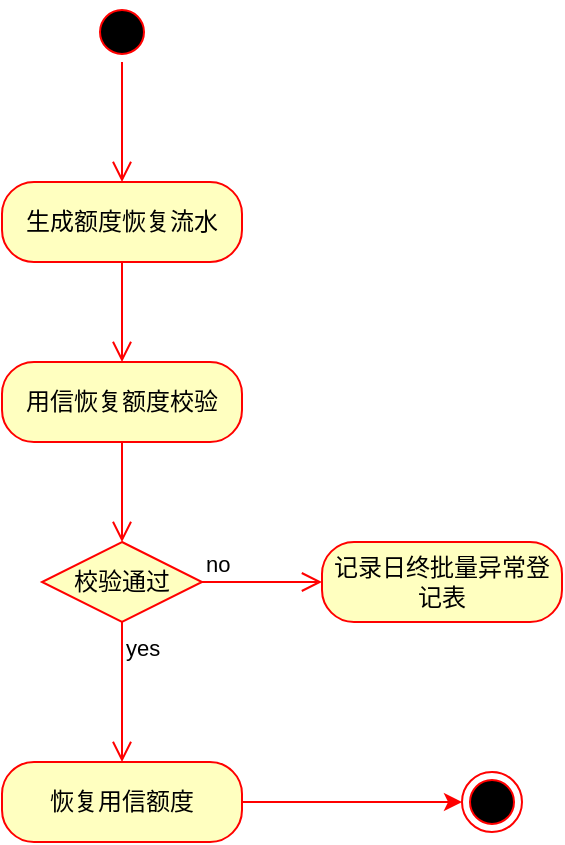 <mxfile version="13.8.8" type="github" pages="4">
  <diagram id="kgpKYQtTHZ0yAKxKKP6v" name="批量恢复合同额度">
    <mxGraphModel dx="1008" dy="539" grid="1" gridSize="10" guides="1" tooltips="1" connect="1" arrows="1" fold="1" page="1" pageScale="1" pageWidth="850" pageHeight="1100" math="0" shadow="0">
      <root>
        <mxCell id="0" />
        <mxCell id="1" parent="0" />
        <mxCell id="yRdWivfKs0KMSXjoEMQT-1" value="" style="ellipse;html=1;shape=startState;fillColor=#000000;strokeColor=#ff0000;" vertex="1" parent="1">
          <mxGeometry x="145" y="30" width="30" height="30" as="geometry" />
        </mxCell>
        <mxCell id="yRdWivfKs0KMSXjoEMQT-2" value="" style="edgeStyle=orthogonalEdgeStyle;html=1;verticalAlign=bottom;endArrow=open;endSize=8;strokeColor=#ff0000;" edge="1" source="yRdWivfKs0KMSXjoEMQT-1" parent="1">
          <mxGeometry relative="1" as="geometry">
            <mxPoint x="160" y="120" as="targetPoint" />
          </mxGeometry>
        </mxCell>
        <mxCell id="yRdWivfKs0KMSXjoEMQT-3" value="生成额度恢复流水" style="rounded=1;whiteSpace=wrap;html=1;arcSize=40;fontColor=#000000;fillColor=#ffffc0;strokeColor=#ff0000;" vertex="1" parent="1">
          <mxGeometry x="100" y="120" width="120" height="40" as="geometry" />
        </mxCell>
        <mxCell id="yRdWivfKs0KMSXjoEMQT-4" value="" style="edgeStyle=orthogonalEdgeStyle;html=1;verticalAlign=bottom;endArrow=open;endSize=8;strokeColor=#ff0000;entryX=0.5;entryY=0;entryDx=0;entryDy=0;" edge="1" source="yRdWivfKs0KMSXjoEMQT-3" parent="1" target="yRdWivfKs0KMSXjoEMQT-17">
          <mxGeometry relative="1" as="geometry">
            <mxPoint x="160" y="220" as="targetPoint" />
          </mxGeometry>
        </mxCell>
        <mxCell id="yRdWivfKs0KMSXjoEMQT-17" value="用信恢复额度校验" style="rounded=1;whiteSpace=wrap;html=1;arcSize=40;fontColor=#000000;fillColor=#ffffc0;strokeColor=#ff0000;" vertex="1" parent="1">
          <mxGeometry x="100" y="210" width="120" height="40" as="geometry" />
        </mxCell>
        <mxCell id="yRdWivfKs0KMSXjoEMQT-19" value="校验通过" style="rhombus;whiteSpace=wrap;html=1;fillColor=#ffffc0;strokeColor=#ff0000;" vertex="1" parent="1">
          <mxGeometry x="120" y="300" width="80" height="40" as="geometry" />
        </mxCell>
        <mxCell id="yRdWivfKs0KMSXjoEMQT-20" value="no" style="edgeStyle=orthogonalEdgeStyle;html=1;align=left;verticalAlign=bottom;endArrow=open;endSize=8;strokeColor=#ff0000;" edge="1" source="yRdWivfKs0KMSXjoEMQT-19" parent="1">
          <mxGeometry x="-1" relative="1" as="geometry">
            <mxPoint x="260" y="320" as="targetPoint" />
          </mxGeometry>
        </mxCell>
        <mxCell id="yRdWivfKs0KMSXjoEMQT-21" value="yes" style="edgeStyle=orthogonalEdgeStyle;html=1;align=left;verticalAlign=top;endArrow=open;endSize=8;strokeColor=#ff0000;entryX=0.5;entryY=0;entryDx=0;entryDy=0;" edge="1" source="yRdWivfKs0KMSXjoEMQT-19" parent="1" target="yRdWivfKs0KMSXjoEMQT-23">
          <mxGeometry x="-1" relative="1" as="geometry">
            <mxPoint x="160" y="475" as="targetPoint" />
            <Array as="points" />
          </mxGeometry>
        </mxCell>
        <mxCell id="yRdWivfKs0KMSXjoEMQT-22" value="" style="edgeStyle=orthogonalEdgeStyle;html=1;verticalAlign=bottom;endArrow=open;endSize=8;strokeColor=#ff0000;exitX=0.5;exitY=1;exitDx=0;exitDy=0;" edge="1" parent="1" source="yRdWivfKs0KMSXjoEMQT-17" target="yRdWivfKs0KMSXjoEMQT-19">
          <mxGeometry relative="1" as="geometry">
            <mxPoint x="170" y="220" as="targetPoint" />
            <mxPoint x="170" y="170" as="sourcePoint" />
            <Array as="points">
              <mxPoint x="160" y="300" />
              <mxPoint x="160" y="300" />
            </Array>
          </mxGeometry>
        </mxCell>
        <mxCell id="yRdWivfKs0KMSXjoEMQT-38" value="" style="edgeStyle=orthogonalEdgeStyle;rounded=0;orthogonalLoop=1;jettySize=auto;html=1;fillColor=#f8cecc;strokeColor=#FF0000;exitX=1;exitY=0.5;exitDx=0;exitDy=0;" edge="1" parent="1" source="yRdWivfKs0KMSXjoEMQT-23" target="yRdWivfKs0KMSXjoEMQT-37">
          <mxGeometry relative="1" as="geometry">
            <mxPoint x="220" y="495" as="sourcePoint" />
          </mxGeometry>
        </mxCell>
        <mxCell id="yRdWivfKs0KMSXjoEMQT-23" value="恢复用信额度" style="rounded=1;whiteSpace=wrap;html=1;arcSize=40;fontColor=#000000;fillColor=#ffffc0;strokeColor=#ff0000;" vertex="1" parent="1">
          <mxGeometry x="100" y="410" width="120" height="40" as="geometry" />
        </mxCell>
        <mxCell id="yRdWivfKs0KMSXjoEMQT-24" value="记录日终批量异常登记表" style="rounded=1;whiteSpace=wrap;html=1;arcSize=40;fontColor=#000000;fillColor=#ffffc0;strokeColor=#ff0000;" vertex="1" parent="1">
          <mxGeometry x="260" y="300" width="120" height="40" as="geometry" />
        </mxCell>
        <mxCell id="yRdWivfKs0KMSXjoEMQT-37" value="" style="ellipse;html=1;shape=endState;fillColor=#000000;strokeColor=#ff0000;" vertex="1" parent="1">
          <mxGeometry x="330" y="415" width="30" height="30" as="geometry" />
        </mxCell>
      </root>
    </mxGraphModel>
  </diagram>
  <diagram id="xyRmY5XvDVnbJrTCTuJs" name="批量恢复合同额度-生成额度恢复流水">
    <mxGraphModel dx="1008" dy="5220" grid="1" gridSize="10" guides="1" tooltips="1" connect="1" arrows="1" fold="1" page="1" pageScale="1" pageWidth="3300" pageHeight="4681" math="0" shadow="0">
      <root>
        <mxCell id="18LWOPk0EnLTKRg_73FT-0" />
        <mxCell id="18LWOPk0EnLTKRg_73FT-1" parent="18LWOPk0EnLTKRg_73FT-0" />
        <mxCell id="2n681JwMofqFJBINY2Oz-1" value="生成额度恢复流水" style="shape=umlFrame;whiteSpace=wrap;html=1;strokeColor=#FF0000;fillColor=#FFFFC0;" vertex="1" parent="18LWOPk0EnLTKRg_73FT-1">
          <mxGeometry x="150" y="-490" width="860" height="460" as="geometry" />
        </mxCell>
        <mxCell id="2n681JwMofqFJBINY2Oz-2" value="调度系统" style="shape=umlLifeline;participant=umlControl;perimeter=lifelinePerimeter;whiteSpace=wrap;html=1;container=1;collapsible=0;recursiveResize=0;verticalAlign=top;spacingTop=36;outlineConnect=0;strokeColor=#FF0000;fillColor=#FFFFC0;" vertex="1" parent="18LWOPk0EnLTKRg_73FT-1">
          <mxGeometry x="160" y="-380" width="40" height="350" as="geometry" />
        </mxCell>
        <mxCell id="2n681JwMofqFJBINY2Oz-3" value="还款流水表（核算子系统）&lt;br&gt;&lt;b&gt;:Table&lt;/b&gt;" style="shape=umlLifeline;perimeter=lifelinePerimeter;whiteSpace=wrap;html=1;container=1;collapsible=0;recursiveResize=0;outlineConnect=0;size=80;strokeColor=#FF0000;fillColor=#FFFFC0;align=center;" vertex="1" parent="18LWOPk0EnLTKRg_73FT-1">
          <mxGeometry x="360" y="-420" width="150" height="390" as="geometry" />
        </mxCell>
        <mxCell id="2n681JwMofqFJBINY2Oz-4" value="" style="html=1;points=[];perimeter=orthogonalPerimeter;strokeColor=#FF0000;" vertex="1" parent="2n681JwMofqFJBINY2Oz-3">
          <mxGeometry x="70" y="100" width="10" height="230" as="geometry" />
        </mxCell>
        <mxCell id="2n681JwMofqFJBINY2Oz-5" value="select①&lt;br&gt;查询批量日还款流水数据&lt;br&gt;过滤（剔除）以下数据：&lt;br&gt;①该批量日下已存在于额度&lt;br&gt;流水表中的 还款流水&lt;br&gt;&lt;font color=&quot;#ff0000&quot;&gt;②合同为循环额度？？&lt;/font&gt;" style="html=1;verticalAlign=bottom;startArrow=oval;endArrow=block;startSize=8;strokeColor=#FF0000;" edge="1" parent="18LWOPk0EnLTKRg_73FT-1" target="2n681JwMofqFJBINY2Oz-4">
          <mxGeometry x="-0.04" y="-52" relative="1" as="geometry">
            <mxPoint x="179.997" y="-292.0" as="sourcePoint" />
            <mxPoint x="365.33" y="-292.0" as="targetPoint" />
            <mxPoint as="offset" />
          </mxGeometry>
        </mxCell>
        <mxCell id="2n681JwMofqFJBINY2Oz-6" value="额度流水表（用信子系统）:&lt;b&gt;Table&lt;/b&gt;" style="shape=umlLifeline;perimeter=lifelinePerimeter;whiteSpace=wrap;html=1;container=1;collapsible=0;recursiveResize=0;outlineConnect=0;size=80;strokeColor=#FF0000;fillColor=#FFFFC0;" vertex="1" parent="18LWOPk0EnLTKRg_73FT-1">
          <mxGeometry x="600" y="-420" width="150" height="390" as="geometry" />
        </mxCell>
        <mxCell id="2n681JwMofqFJBINY2Oz-7" value="" style="html=1;points=[];perimeter=orthogonalPerimeter;strokeColor=#FF0000;" vertex="1" parent="2n681JwMofqFJBINY2Oz-6">
          <mxGeometry x="70" y="100" width="10" height="230" as="geometry" />
        </mxCell>
        <mxCell id="2n681JwMofqFJBINY2Oz-8" style="edgeStyle=orthogonalEdgeStyle;rounded=0;orthogonalLoop=1;jettySize=auto;html=1;strokeColor=#FF0000;exitX=1.264;exitY=0.18;exitDx=0;exitDy=0;exitPerimeter=0;entryX=-0.028;entryY=0.189;entryDx=0;entryDy=0;entryPerimeter=0;" edge="1" parent="18LWOPk0EnLTKRg_73FT-1" source="2n681JwMofqFJBINY2Oz-4" target="2n681JwMofqFJBINY2Oz-7">
          <mxGeometry relative="1" as="geometry">
            <Array as="points" />
            <mxPoint x="450" y="-278" as="sourcePoint" />
          </mxGeometry>
        </mxCell>
        <mxCell id="2n681JwMofqFJBINY2Oz-9" value="insert&lt;br&gt;根据 select① 查询到的&lt;br&gt;还款流水数据生成额度流水，&lt;br&gt;插入额度流水表中" style="edgeLabel;html=1;align=center;verticalAlign=middle;resizable=0;points=[];" vertex="1" connectable="0" parent="2n681JwMofqFJBINY2Oz-8">
          <mxGeometry x="-0.232" relative="1" as="geometry">
            <mxPoint x="29.03" y="8.59" as="offset" />
          </mxGeometry>
        </mxCell>
        <mxCell id="2n681JwMofqFJBINY2Oz-10" value="return" style="html=1;verticalAlign=bottom;endArrow=open;dashed=1;endSize=8;exitX=0;exitY=0.95;strokeColor=#FF0000;" edge="1" parent="18LWOPk0EnLTKRg_73FT-1">
          <mxGeometry relative="1" as="geometry">
            <mxPoint x="440" y="-130.0" as="targetPoint" />
            <mxPoint x="670.0" y="-130.0" as="sourcePoint" />
          </mxGeometry>
        </mxCell>
        <mxCell id="2n681JwMofqFJBINY2Oz-11" value="return" style="html=1;verticalAlign=bottom;endArrow=open;dashed=1;endSize=8;strokeColor=#FF0000;" edge="1" parent="18LWOPk0EnLTKRg_73FT-1" target="2n681JwMofqFJBINY2Oz-2">
          <mxGeometry relative="1" as="geometry">
            <mxPoint x="200" y="-170" as="targetPoint" />
            <mxPoint x="430" y="-110.0" as="sourcePoint" />
            <Array as="points">
              <mxPoint x="320" y="-110" />
            </Array>
          </mxGeometry>
        </mxCell>
        <mxCell id="2n681JwMofqFJBINY2Oz-12" value="额度流水表（用信子系统）&lt;span style=&quot;text-align: left&quot;&gt;&lt;br&gt;合同表（用信子系统）&lt;/span&gt;:&lt;b&gt;Table&lt;/b&gt;" style="shape=umlLifeline;perimeter=lifelinePerimeter;whiteSpace=wrap;html=1;container=1;collapsible=0;recursiveResize=0;outlineConnect=0;size=80;strokeColor=#FF0000;fillColor=#FFFFC0;" vertex="1" parent="18LWOPk0EnLTKRg_73FT-1">
          <mxGeometry x="830" y="-420" width="150" height="390" as="geometry" />
        </mxCell>
        <mxCell id="2n681JwMofqFJBINY2Oz-13" value="" style="html=1;points=[];perimeter=orthogonalPerimeter;strokeColor=#FF0000;" vertex="1" parent="2n681JwMofqFJBINY2Oz-12">
          <mxGeometry x="70" y="110" width="10" height="140" as="geometry" />
        </mxCell>
        <mxCell id="2n681JwMofqFJBINY2Oz-14" style="edgeStyle=orthogonalEdgeStyle;rounded=0;orthogonalLoop=1;jettySize=auto;html=1;strokeColor=#FF0000;exitX=1.264;exitY=0.18;exitDx=0;exitDy=0;exitPerimeter=0;entryX=-0.278;entryY=0.396;entryDx=0;entryDy=0;entryPerimeter=0;" edge="1" parent="18LWOPk0EnLTKRg_73FT-1" target="2n681JwMofqFJBINY2Oz-13">
          <mxGeometry relative="1" as="geometry">
            <Array as="points" />
            <mxPoint x="680" y="-252.1" as="sourcePoint" />
            <mxPoint x="907.08" y="-250.03" as="targetPoint" />
          </mxGeometry>
        </mxCell>
        <mxCell id="2n681JwMofqFJBINY2Oz-15" value="update&amp;nbsp;&lt;span style=&quot;font-size: 12px ; background-color: rgb(248 , 249 , 250)&quot;&gt;额度流水表&lt;/span&gt;&lt;br&gt;根据 合同号查询合同信息&lt;br&gt;补录至额度流水表中&lt;br&gt;&lt;font color=&quot;#ff0000&quot;&gt;若需控制合同为循环额度则将&lt;br&gt;非循环的合同更新为删除&lt;/font&gt;" style="edgeLabel;html=1;align=center;verticalAlign=middle;resizable=0;points=[];" vertex="1" connectable="0" parent="2n681JwMofqFJBINY2Oz-14">
          <mxGeometry x="-0.232" relative="1" as="geometry">
            <mxPoint x="20.83" y="2.09" as="offset" />
          </mxGeometry>
        </mxCell>
        <mxCell id="2n681JwMofqFJBINY2Oz-16" value="return" style="html=1;verticalAlign=bottom;endArrow=open;dashed=1;endSize=8;exitX=0;exitY=0.95;strokeColor=#FF0000;" edge="1" parent="18LWOPk0EnLTKRg_73FT-1">
          <mxGeometry relative="1" as="geometry">
            <mxPoint x="680" y="-180.0" as="targetPoint" />
            <mxPoint x="900.0" y="-180.0" as="sourcePoint" />
          </mxGeometry>
        </mxCell>
      </root>
    </mxGraphModel>
  </diagram>
  <diagram id="7Adw0FJDL6yipUkUK5SN" name="批量恢复合同额度-合同额度恢复校验">
    <mxGraphModel dx="1210" dy="647" grid="1" gridSize="10" guides="1" tooltips="1" connect="1" arrows="1" fold="1" page="1" pageScale="1" pageWidth="3300" pageHeight="4681" math="0" shadow="0">
      <root>
        <mxCell id="wncZzCHNNkee-S3F2x9g-0" />
        <mxCell id="wncZzCHNNkee-S3F2x9g-1" parent="wncZzCHNNkee-S3F2x9g-0" />
        <mxCell id="ZLKY3PFH5jvtw0V8sNmF-0" value="用信恢复额度校验" style="shape=umlFrame;whiteSpace=wrap;html=1;strokeColor=#FF0000;fillColor=#FFFFC0;" vertex="1" parent="wncZzCHNNkee-S3F2x9g-1">
          <mxGeometry x="100" y="920" width="1040" height="410" as="geometry" />
        </mxCell>
        <mxCell id="ZLKY3PFH5jvtw0V8sNmF-1" value="调度系统" style="shape=umlLifeline;participant=umlControl;perimeter=lifelinePerimeter;whiteSpace=wrap;html=1;container=1;collapsible=0;recursiveResize=0;verticalAlign=top;spacingTop=36;outlineConnect=0;strokeColor=#FF0000;fillColor=#FFFFC0;" vertex="1" parent="wncZzCHNNkee-S3F2x9g-1">
          <mxGeometry x="120" y="1040" width="40" height="260" as="geometry" />
        </mxCell>
        <mxCell id="ZLKY3PFH5jvtw0V8sNmF-2" value="&lt;span style=&quot;text-align: center&quot;&gt;额度流水表（用信子系统）&lt;br&gt;&lt;/span&gt;&lt;span&gt;Sum(还款金额) 还款总额&amp;nbsp;&amp;nbsp;&lt;/span&gt;&lt;br&gt;&lt;span&gt;Group By 合同号&lt;/span&gt;&lt;span style=&quot;text-align: center&quot;&gt;&lt;br&gt;&lt;/span&gt;Left Join&amp;nbsp;&lt;br&gt;合同表（用信子系统）&lt;br&gt;&lt;b&gt;:Table&lt;/b&gt;" style="shape=umlLifeline;perimeter=lifelinePerimeter;whiteSpace=wrap;html=1;container=1;collapsible=0;recursiveResize=0;outlineConnect=0;size=100;strokeColor=#FF0000;fillColor=#FFFFC0;align=left;" vertex="1" parent="wncZzCHNNkee-S3F2x9g-1">
          <mxGeometry x="392" y="970" width="150" height="330" as="geometry" />
        </mxCell>
        <mxCell id="ZLKY3PFH5jvtw0V8sNmF-3" value="" style="html=1;points=[];perimeter=orthogonalPerimeter;strokeColor=#FF0000;" vertex="1" parent="ZLKY3PFH5jvtw0V8sNmF-2">
          <mxGeometry x="70" y="130" width="10" height="180" as="geometry" />
        </mxCell>
        <mxCell id="ZLKY3PFH5jvtw0V8sNmF-4" value="select①&lt;br&gt;查询批量日下还款总额&amp;gt;合同已用额度的&lt;br&gt;额度流水数据" style="html=1;verticalAlign=bottom;startArrow=oval;endArrow=block;startSize=8;strokeColor=#FF0000;" edge="1" parent="wncZzCHNNkee-S3F2x9g-1" target="ZLKY3PFH5jvtw0V8sNmF-3">
          <mxGeometry x="-0.04" y="-37" relative="1" as="geometry">
            <mxPoint x="139.997" y="1128.0" as="sourcePoint" />
            <mxPoint x="325.33" y="1128.0" as="targetPoint" />
            <mxPoint as="offset" />
          </mxGeometry>
        </mxCell>
        <mxCell id="ZLKY3PFH5jvtw0V8sNmF-5" value="额度流水表（用信子系统）:Table" style="shape=umlLifeline;perimeter=lifelinePerimeter;whiteSpace=wrap;html=1;container=1;collapsible=0;recursiveResize=0;outlineConnect=0;size=100;strokeColor=#FF0000;fillColor=#FFFFC0;" vertex="1" parent="wncZzCHNNkee-S3F2x9g-1">
          <mxGeometry x="632" y="970" width="150" height="330" as="geometry" />
        </mxCell>
        <mxCell id="ZLKY3PFH5jvtw0V8sNmF-6" value="" style="html=1;points=[];perimeter=orthogonalPerimeter;strokeColor=#FF0000;" vertex="1" parent="ZLKY3PFH5jvtw0V8sNmF-5">
          <mxGeometry x="70" y="130" width="10" height="180" as="geometry" />
        </mxCell>
        <mxCell id="ZLKY3PFH5jvtw0V8sNmF-7" style="edgeStyle=orthogonalEdgeStyle;rounded=0;orthogonalLoop=1;jettySize=auto;html=1;strokeColor=#FF0000;" edge="1" parent="wncZzCHNNkee-S3F2x9g-1" target="ZLKY3PFH5jvtw0V8sNmF-6">
          <mxGeometry relative="1" as="geometry">
            <Array as="points">
              <mxPoint x="462" y="1142" />
              <mxPoint x="462" y="1142" />
            </Array>
            <mxPoint x="482" y="1142" as="sourcePoint" />
          </mxGeometry>
        </mxCell>
        <mxCell id="ZLKY3PFH5jvtw0V8sNmF-8" value="update&amp;nbsp;&lt;br&gt;&lt;div&gt;&lt;span style=&quot;font-size: 11px&quot;&gt;根据select①结果集 更新额度流水表 {&lt;/span&gt;&lt;/div&gt;&lt;div&gt;&lt;span style=&quot;font-size: 11px&quot;&gt;状态：删除；备注：“删除：批量恢复&lt;/span&gt;&lt;/div&gt;&lt;div&gt;&lt;span style=&quot;font-size: 11px&quot;&gt;合同额度，额度校验恢复额大于已用，&lt;/span&gt;&lt;/div&gt;&lt;div&gt;&lt;span style=&quot;font-size: 11px&quot;&gt;置为删除”}&lt;/span&gt;&lt;/div&gt;" style="edgeLabel;html=1;align=center;verticalAlign=middle;resizable=0;points=[];" vertex="1" connectable="0" parent="ZLKY3PFH5jvtw0V8sNmF-7">
          <mxGeometry x="-0.232" relative="1" as="geometry">
            <mxPoint x="40" y="-2" as="offset" />
          </mxGeometry>
        </mxCell>
        <mxCell id="ZLKY3PFH5jvtw0V8sNmF-9" value="return" style="html=1;verticalAlign=bottom;endArrow=open;dashed=1;endSize=8;exitX=0;exitY=0.95;strokeColor=#FF0000;" edge="1" parent="wncZzCHNNkee-S3F2x9g-1">
          <mxGeometry relative="1" as="geometry">
            <mxPoint x="472" y="1239" as="targetPoint" />
            <mxPoint x="702.0" y="1239" as="sourcePoint" />
          </mxGeometry>
        </mxCell>
        <mxCell id="ZLKY3PFH5jvtw0V8sNmF-10" value="return" style="html=1;verticalAlign=bottom;endArrow=open;dashed=1;endSize=8;exitX=0.027;exitY=0.875;strokeColor=#FF0000;exitDx=0;exitDy=0;exitPerimeter=0;" edge="1" parent="wncZzCHNNkee-S3F2x9g-1" target="ZLKY3PFH5jvtw0V8sNmF-1" source="ZLKY3PFH5jvtw0V8sNmF-3">
          <mxGeometry relative="1" as="geometry">
            <mxPoint x="160" y="1250" as="targetPoint" />
            <mxPoint x="390" y="1250.0" as="sourcePoint" />
          </mxGeometry>
        </mxCell>
        <mxCell id="EY6gG4qDbpvRkEcP9nix-2" value="日终批量异常登记表（用信子系统）:Table" style="shape=umlLifeline;perimeter=lifelinePerimeter;whiteSpace=wrap;html=1;container=1;collapsible=0;recursiveResize=0;outlineConnect=0;size=100;strokeColor=#FF0000;fillColor=#FFFFC0;" vertex="1" parent="wncZzCHNNkee-S3F2x9g-1">
          <mxGeometry x="920" y="970" width="150" height="330" as="geometry" />
        </mxCell>
        <mxCell id="EY6gG4qDbpvRkEcP9nix-3" value="" style="html=1;points=[];perimeter=orthogonalPerimeter;strokeColor=#FF0000;" vertex="1" parent="EY6gG4qDbpvRkEcP9nix-2">
          <mxGeometry x="70" y="150" width="10" height="150" as="geometry" />
        </mxCell>
        <mxCell id="EY6gG4qDbpvRkEcP9nix-5" style="edgeStyle=orthogonalEdgeStyle;rounded=0;orthogonalLoop=1;jettySize=auto;html=1;strokeColor=#FF0000;exitX=1.064;exitY=0.348;exitDx=0;exitDy=0;exitPerimeter=0;entryX=-0.34;entryY=0.273;entryDx=0;entryDy=0;entryPerimeter=0;" edge="1" parent="wncZzCHNNkee-S3F2x9g-1" source="ZLKY3PFH5jvtw0V8sNmF-6" target="EY6gG4qDbpvRkEcP9nix-3">
          <mxGeometry relative="1" as="geometry">
            <Array as="points" />
            <mxPoint x="740" y="1200" as="sourcePoint" />
            <mxPoint x="960" y="1200" as="targetPoint" />
          </mxGeometry>
        </mxCell>
        <mxCell id="EY6gG4qDbpvRkEcP9nix-6" value="insert&lt;br&gt;&lt;div&gt;&lt;span style=&quot;font-size: 11px&quot;&gt;将select①结果集 插入到异常等级表中&lt;/span&gt;&lt;/div&gt;&lt;div&gt;过滤（剔除）以下数据：&lt;br&gt;①该批量日下已存在于异常登记表中&lt;br&gt;的流水（业务编号过滤）&lt;span style=&quot;font-size: 11px&quot;&gt;&lt;br&gt;&lt;/span&gt;&lt;/div&gt;" style="edgeLabel;html=1;align=center;verticalAlign=middle;resizable=0;points=[];" vertex="1" connectable="0" parent="EY6gG4qDbpvRkEcP9nix-5">
          <mxGeometry x="-0.232" relative="1" as="geometry">
            <mxPoint x="30" y="-12.61" as="offset" />
          </mxGeometry>
        </mxCell>
        <mxCell id="EY6gG4qDbpvRkEcP9nix-7" value="return" style="html=1;verticalAlign=bottom;endArrow=open;dashed=1;endSize=8;exitX=0;exitY=0.95;strokeColor=#FF0000;" edge="1" parent="wncZzCHNNkee-S3F2x9g-1" target="ZLKY3PFH5jvtw0V8sNmF-5">
          <mxGeometry relative="1" as="geometry">
            <mxPoint x="760" y="1210" as="targetPoint" />
            <mxPoint x="990.0" y="1210" as="sourcePoint" />
          </mxGeometry>
        </mxCell>
      </root>
    </mxGraphModel>
  </diagram>
  <diagram id="UXAocYFsjJGMXVxNm-kf" name="批量恢复合同额度-恢复合同额度">
    <mxGraphModel dx="834" dy="446" grid="1" gridSize="10" guides="1" tooltips="1" connect="1" arrows="1" fold="1" page="1" pageScale="1" pageWidth="3300" pageHeight="4681" math="0" shadow="0">
      <root>
        <mxCell id="aZlp8DUG-HIahYnzwNrB-0" />
        <mxCell id="aZlp8DUG-HIahYnzwNrB-1" parent="aZlp8DUG-HIahYnzwNrB-0" />
        <mxCell id="zTA8YSKt5dEWLlG9IyEC-0" value="恢复合同额度" style="shape=umlFrame;whiteSpace=wrap;html=1;strokeColor=#FF0000;fillColor=#FFFFC0;" vertex="1" parent="aZlp8DUG-HIahYnzwNrB-1">
          <mxGeometry x="80" y="1180" width="750" height="460" as="geometry" />
        </mxCell>
        <mxCell id="zTA8YSKt5dEWLlG9IyEC-1" value="调度系统" style="shape=umlLifeline;participant=umlControl;perimeter=lifelinePerimeter;whiteSpace=wrap;html=1;container=1;collapsible=0;recursiveResize=0;verticalAlign=top;spacingTop=36;outlineConnect=0;strokeColor=#FF0000;fillColor=#FFFFC0;" vertex="1" parent="aZlp8DUG-HIahYnzwNrB-1">
          <mxGeometry x="94" y="1230" width="40" height="410" as="geometry" />
        </mxCell>
        <mxCell id="zTA8YSKt5dEWLlG9IyEC-2" value="合同表（用信子系统）&lt;br&gt;&lt;b&gt;:Table&lt;/b&gt;" style="shape=umlLifeline;perimeter=lifelinePerimeter;whiteSpace=wrap;html=1;container=1;collapsible=0;recursiveResize=0;outlineConnect=0;size=80;strokeColor=#FF0000;fillColor=#FFFFC0;align=left;" vertex="1" parent="aZlp8DUG-HIahYnzwNrB-1">
          <mxGeometry x="330" y="1190" width="150" height="450" as="geometry" />
        </mxCell>
        <mxCell id="zTA8YSKt5dEWLlG9IyEC-3" value="" style="html=1;points=[];perimeter=orthogonalPerimeter;strokeColor=#FF0000;" vertex="1" parent="zTA8YSKt5dEWLlG9IyEC-2">
          <mxGeometry x="70" y="100" width="10" height="260" as="geometry" />
        </mxCell>
        <mxCell id="zTA8YSKt5dEWLlG9IyEC-4" value="update&lt;br&gt;查询批量日下额度流水表数据&lt;br&gt;并更新合同表可用额度、已用额度、&lt;br&gt;&lt;font color=&quot;#ff0000&quot;&gt;额度恢复批量日期&lt;br&gt;&lt;/font&gt;过滤以下数据：&lt;br&gt;合同表：&lt;span style=&quot;color: rgb(255 , 0 , 0)&quot;&gt;额度恢复批量日期为批量日的合同&lt;br&gt;&lt;/span&gt;流水表：创建人：sys、日期：批量日、&lt;br&gt;状态：未处理&lt;br&gt;&lt;font color=&quot;#ff0000&quot;&gt;此处考虑因无法保证事务的一致性，&lt;br&gt;采用以下方案：&lt;br&gt;①为合同表增加额度恢复跑批日&lt;br&gt;②采用程序方案处理&lt;/font&gt;" style="html=1;verticalAlign=bottom;startArrow=oval;endArrow=block;startSize=8;strokeColor=#FF0000;align=left;exitX=0.481;exitY=0.215;exitDx=0;exitDy=0;exitPerimeter=0;" edge="1" parent="aZlp8DUG-HIahYnzwNrB-1" target="zTA8YSKt5dEWLlG9IyEC-3" source="zTA8YSKt5dEWLlG9IyEC-1">
          <mxGeometry x="-0.813" y="-142" relative="1" as="geometry">
            <mxPoint x="149.997" y="1318.0" as="sourcePoint" />
            <mxPoint x="335.33" y="1318.0" as="targetPoint" />
            <mxPoint as="offset" />
          </mxGeometry>
        </mxCell>
        <mxCell id="zTA8YSKt5dEWLlG9IyEC-5" value="额度流水表（用信子系统）:Table" style="shape=umlLifeline;perimeter=lifelinePerimeter;whiteSpace=wrap;html=1;container=1;collapsible=0;recursiveResize=0;outlineConnect=0;size=80;strokeColor=#FF0000;fillColor=#FFFFC0;" vertex="1" parent="aZlp8DUG-HIahYnzwNrB-1">
          <mxGeometry x="630" y="1190" width="150" height="450" as="geometry" />
        </mxCell>
        <mxCell id="zTA8YSKt5dEWLlG9IyEC-6" value="" style="html=1;points=[];perimeter=orthogonalPerimeter;strokeColor=#FF0000;" vertex="1" parent="zTA8YSKt5dEWLlG9IyEC-5">
          <mxGeometry x="70" y="100" width="10" height="160" as="geometry" />
        </mxCell>
        <mxCell id="zTA8YSKt5dEWLlG9IyEC-7" style="edgeStyle=orthogonalEdgeStyle;rounded=0;orthogonalLoop=1;jettySize=auto;html=1;strokeColor=#FF0000;" edge="1" parent="aZlp8DUG-HIahYnzwNrB-1" target="zTA8YSKt5dEWLlG9IyEC-6">
          <mxGeometry relative="1" as="geometry">
            <Array as="points" />
            <mxPoint x="408" y="1343" as="sourcePoint" />
            <mxPoint x="692.5" y="1340" as="targetPoint" />
          </mxGeometry>
        </mxCell>
        <mxCell id="zTA8YSKt5dEWLlG9IyEC-8" value="update&lt;br&gt;查询&amp;nbsp;&lt;span style=&quot;color: rgb(255, 0, 0);&quot;&gt;额度恢复批量日期为批量日的&lt;br&gt;合同数据，用其 更新额度流水表状态为 &lt;br&gt;已生效。&lt;br&gt;&lt;/span&gt;&lt;span style=&quot;&quot;&gt;更新条件：（创建人：sys、日期：批量日、&lt;/span&gt;&lt;br style=&quot;&quot;&gt;&lt;span style=&quot;&quot;&gt;状态：未处理&lt;/span&gt;&lt;span style=&quot;&quot;&gt;）&lt;/span&gt;&lt;span style=&quot;color: rgb(255, 0, 0);&quot;&gt;&lt;br&gt;&lt;/span&gt;" style="edgeLabel;html=1;align=left;verticalAlign=middle;resizable=0;points=[];" vertex="1" connectable="0" parent="zTA8YSKt5dEWLlG9IyEC-7">
          <mxGeometry x="-0.232" relative="1" as="geometry">
            <mxPoint x="-101.45" y="10" as="offset" />
          </mxGeometry>
        </mxCell>
        <mxCell id="zTA8YSKt5dEWLlG9IyEC-9" value="return" style="html=1;verticalAlign=bottom;endArrow=open;dashed=1;endSize=8;strokeColor=#FF0000;" edge="1" parent="aZlp8DUG-HIahYnzwNrB-1" source="zTA8YSKt5dEWLlG9IyEC-5">
          <mxGeometry relative="1" as="geometry">
            <mxPoint x="410" y="1429" as="targetPoint" />
            <mxPoint x="640.0" y="1429" as="sourcePoint" />
          </mxGeometry>
        </mxCell>
        <mxCell id="zTA8YSKt5dEWLlG9IyEC-10" value="return" style="html=1;verticalAlign=bottom;endArrow=open;dashed=1;endSize=8;exitX=0;exitY=0.95;strokeColor=#FF0000;" edge="1" parent="aZlp8DUG-HIahYnzwNrB-1" target="zTA8YSKt5dEWLlG9IyEC-1">
          <mxGeometry relative="1" as="geometry">
            <mxPoint x="149.5" y="1493" as="targetPoint" />
            <mxPoint x="400" y="1493.0" as="sourcePoint" />
          </mxGeometry>
        </mxCell>
      </root>
    </mxGraphModel>
  </diagram>
</mxfile>
